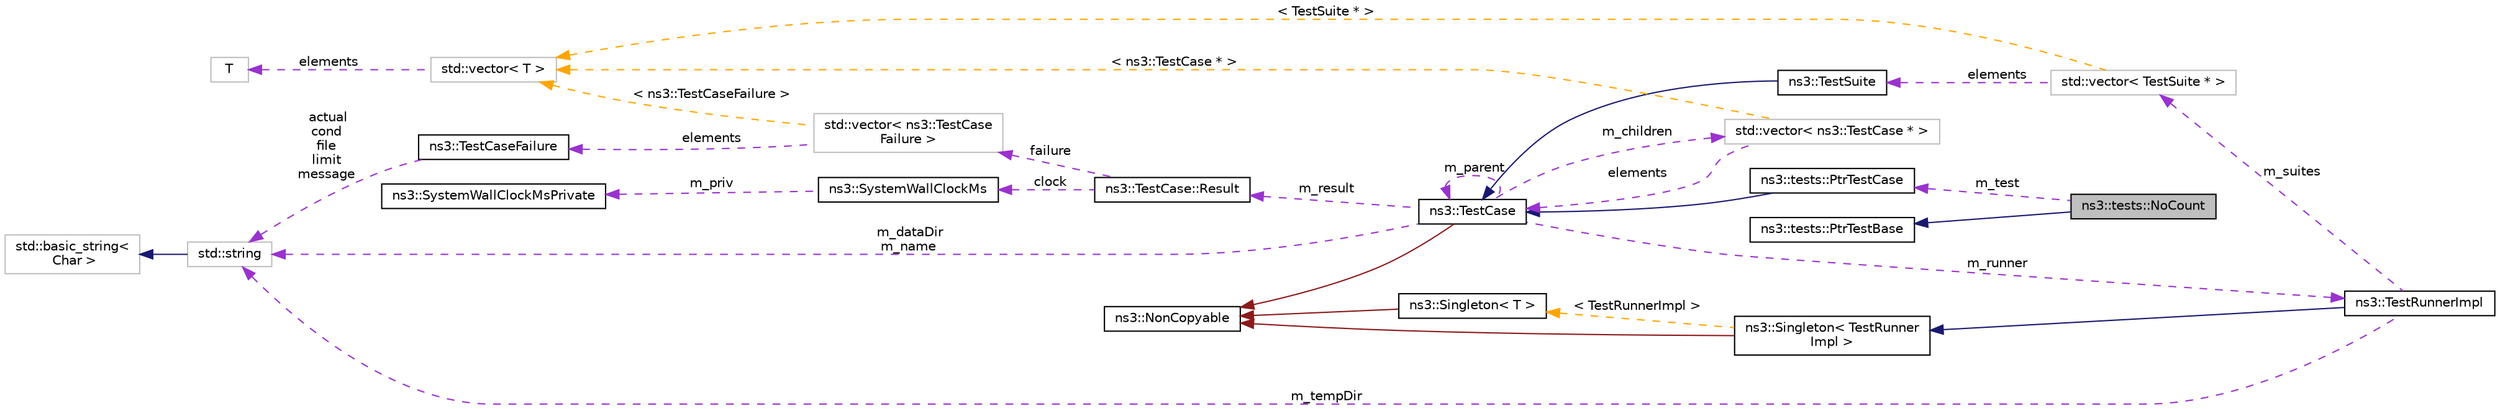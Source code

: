 digraph "ns3::tests::NoCount"
{
 // LATEX_PDF_SIZE
  edge [fontname="Helvetica",fontsize="10",labelfontname="Helvetica",labelfontsize="10"];
  node [fontname="Helvetica",fontsize="10",shape=record];
  rankdir="LR";
  Node1 [label="ns3::tests::NoCount",height=0.2,width=0.4,color="black", fillcolor="grey75", style="filled", fontcolor="black",tooltip="No Count class."];
  Node2 -> Node1 [dir="back",color="midnightblue",fontsize="10",style="solid",fontname="Helvetica"];
  Node2 [label="ns3::tests::PtrTestBase",height=0.2,width=0.4,color="black", fillcolor="white", style="filled",URL="$classns3_1_1tests_1_1_ptr_test_base.html",tooltip="Pointer base test class."];
  Node3 -> Node1 [dir="back",color="darkorchid3",fontsize="10",style="dashed",label=" m_test" ,fontname="Helvetica"];
  Node3 [label="ns3::tests::PtrTestCase",height=0.2,width=0.4,color="black", fillcolor="white", style="filled",URL="$classns3_1_1tests_1_1_ptr_test_case.html",tooltip="Test case for pointer."];
  Node4 -> Node3 [dir="back",color="midnightblue",fontsize="10",style="solid",fontname="Helvetica"];
  Node4 [label="ns3::TestCase",height=0.2,width=0.4,color="black", fillcolor="white", style="filled",URL="$classns3_1_1_test_case.html",tooltip="encapsulates test code"];
  Node5 -> Node4 [dir="back",color="firebrick4",fontsize="10",style="solid",fontname="Helvetica"];
  Node5 [label="ns3::NonCopyable",height=0.2,width=0.4,color="black", fillcolor="white", style="filled",URL="$classns3_1_1_non_copyable.html",tooltip="A base class for (non-Singleton) objects which shouldn't be copied."];
  Node6 -> Node4 [dir="back",color="darkorchid3",fontsize="10",style="dashed",label=" m_children" ,fontname="Helvetica"];
  Node6 [label="std::vector\< ns3::TestCase * \>",height=0.2,width=0.4,color="grey75", fillcolor="white", style="filled",tooltip=" "];
  Node4 -> Node6 [dir="back",color="darkorchid3",fontsize="10",style="dashed",label=" elements" ,fontname="Helvetica"];
  Node7 -> Node6 [dir="back",color="orange",fontsize="10",style="dashed",label=" \< ns3::TestCase * \>" ,fontname="Helvetica"];
  Node7 [label="std::vector\< T \>",height=0.2,width=0.4,color="grey75", fillcolor="white", style="filled",tooltip=" "];
  Node8 -> Node7 [dir="back",color="darkorchid3",fontsize="10",style="dashed",label=" elements" ,fontname="Helvetica"];
  Node8 [label="T",height=0.2,width=0.4,color="grey75", fillcolor="white", style="filled",tooltip=" "];
  Node9 -> Node4 [dir="back",color="darkorchid3",fontsize="10",style="dashed",label=" m_dataDir\nm_name" ,fontname="Helvetica"];
  Node9 [label="std::string",height=0.2,width=0.4,color="grey75", fillcolor="white", style="filled",tooltip=" "];
  Node10 -> Node9 [dir="back",color="midnightblue",fontsize="10",style="solid",fontname="Helvetica"];
  Node10 [label="std::basic_string\<\l Char \>",height=0.2,width=0.4,color="grey75", fillcolor="white", style="filled",tooltip=" "];
  Node11 -> Node4 [dir="back",color="darkorchid3",fontsize="10",style="dashed",label=" m_runner" ,fontname="Helvetica"];
  Node11 [label="ns3::TestRunnerImpl",height=0.2,width=0.4,color="black", fillcolor="white", style="filled",URL="$classns3_1_1_test_runner_impl.html",tooltip="Container for all tests."];
  Node12 -> Node11 [dir="back",color="midnightblue",fontsize="10",style="solid",fontname="Helvetica"];
  Node12 [label="ns3::Singleton\< TestRunner\lImpl \>",height=0.2,width=0.4,color="black", fillcolor="white", style="filled",URL="$classns3_1_1_singleton.html",tooltip=" "];
  Node5 -> Node12 [dir="back",color="firebrick4",fontsize="10",style="solid",fontname="Helvetica"];
  Node13 -> Node12 [dir="back",color="orange",fontsize="10",style="dashed",label=" \< TestRunnerImpl \>" ,fontname="Helvetica"];
  Node13 [label="ns3::Singleton\< T \>",height=0.2,width=0.4,color="black", fillcolor="white", style="filled",URL="$classns3_1_1_singleton.html",tooltip="A template singleton."];
  Node5 -> Node13 [dir="back",color="firebrick4",fontsize="10",style="solid",fontname="Helvetica"];
  Node14 -> Node11 [dir="back",color="darkorchid3",fontsize="10",style="dashed",label=" m_suites" ,fontname="Helvetica"];
  Node14 [label="std::vector\< TestSuite * \>",height=0.2,width=0.4,color="grey75", fillcolor="white", style="filled",tooltip=" "];
  Node15 -> Node14 [dir="back",color="darkorchid3",fontsize="10",style="dashed",label=" elements" ,fontname="Helvetica"];
  Node15 [label="ns3::TestSuite",height=0.2,width=0.4,color="black", fillcolor="white", style="filled",URL="$classns3_1_1_test_suite.html",tooltip="A suite of tests to run."];
  Node4 -> Node15 [dir="back",color="midnightblue",fontsize="10",style="solid",fontname="Helvetica"];
  Node7 -> Node14 [dir="back",color="orange",fontsize="10",style="dashed",label=" \< TestSuite * \>" ,fontname="Helvetica"];
  Node9 -> Node11 [dir="back",color="darkorchid3",fontsize="10",style="dashed",label=" m_tempDir" ,fontname="Helvetica"];
  Node4 -> Node4 [dir="back",color="darkorchid3",fontsize="10",style="dashed",label=" m_parent" ,fontname="Helvetica"];
  Node16 -> Node4 [dir="back",color="darkorchid3",fontsize="10",style="dashed",label=" m_result" ,fontname="Helvetica"];
  Node16 [label="ns3::TestCase::Result",height=0.2,width=0.4,color="black", fillcolor="white", style="filled",URL="$structns3_1_1_test_case_1_1_result.html",tooltip="Container for results from a TestCase."];
  Node17 -> Node16 [dir="back",color="darkorchid3",fontsize="10",style="dashed",label=" failure" ,fontname="Helvetica"];
  Node17 [label="std::vector\< ns3::TestCase\lFailure \>",height=0.2,width=0.4,color="grey75", fillcolor="white", style="filled",tooltip=" "];
  Node18 -> Node17 [dir="back",color="darkorchid3",fontsize="10",style="dashed",label=" elements" ,fontname="Helvetica"];
  Node18 [label="ns3::TestCaseFailure",height=0.2,width=0.4,color="black", fillcolor="white", style="filled",URL="$structns3_1_1_test_case_failure.html",tooltip="Container for details of a test failure."];
  Node9 -> Node18 [dir="back",color="darkorchid3",fontsize="10",style="dashed",label=" actual\ncond\nfile\nlimit\nmessage" ,fontname="Helvetica"];
  Node7 -> Node17 [dir="back",color="orange",fontsize="10",style="dashed",label=" \< ns3::TestCaseFailure \>" ,fontname="Helvetica"];
  Node19 -> Node16 [dir="back",color="darkorchid3",fontsize="10",style="dashed",label=" clock" ,fontname="Helvetica"];
  Node19 [label="ns3::SystemWallClockMs",height=0.2,width=0.4,color="black", fillcolor="white", style="filled",URL="$classns3_1_1_system_wall_clock_ms.html",tooltip="Measure elapsed wall clock time in milliseconds."];
  Node20 -> Node19 [dir="back",color="darkorchid3",fontsize="10",style="dashed",label=" m_priv" ,fontname="Helvetica"];
  Node20 [label="ns3::SystemWallClockMsPrivate",height=0.2,width=0.4,color="black", fillcolor="white", style="filled",URL="$classns3_1_1_system_wall_clock_ms_private.html",tooltip="System-dependent implementation for SystemWallClockMs."];
}
